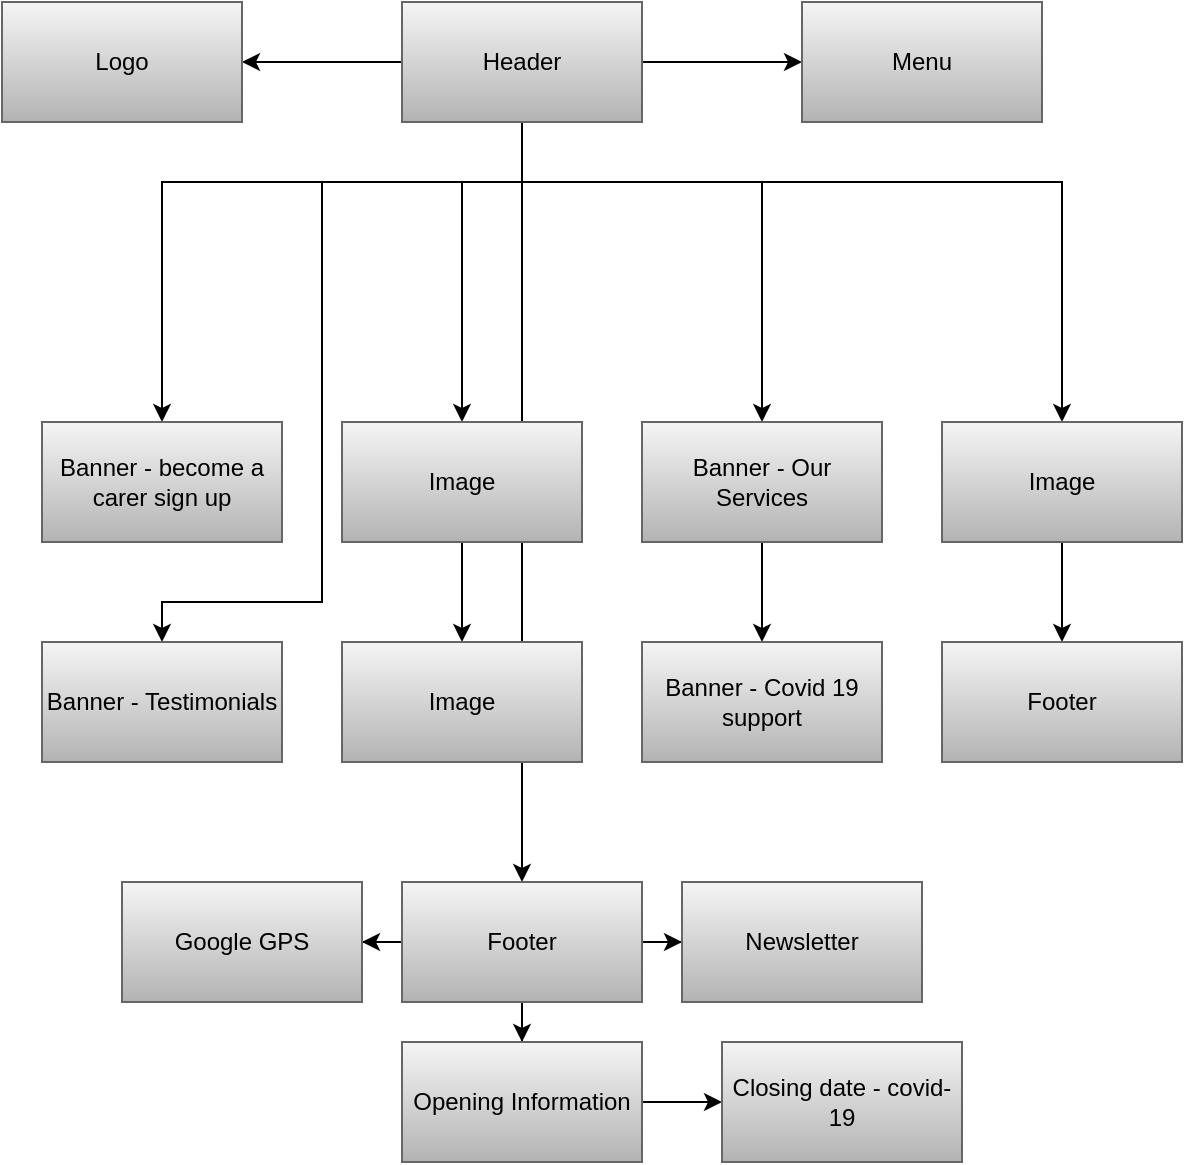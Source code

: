 <mxfile version="13.3.5" type="github"><diagram id="fvErvAjCIJWuFysXJ9wi" name="Page-1"><mxGraphModel dx="1287" dy="736" grid="1" gridSize="10" guides="1" tooltips="1" connect="1" arrows="1" fold="1" page="1" pageScale="1" pageWidth="827" pageHeight="1169" math="0" shadow="0"><root><mxCell id="0"/><mxCell id="1" parent="0"/><mxCell id="TWj9O_y96mQcZ7FyhP2z-3" value="" style="edgeStyle=orthogonalEdgeStyle;rounded=0;orthogonalLoop=1;jettySize=auto;html=1;" edge="1" parent="1" source="TWj9O_y96mQcZ7FyhP2z-1" target="TWj9O_y96mQcZ7FyhP2z-2"><mxGeometry relative="1" as="geometry"/></mxCell><mxCell id="TWj9O_y96mQcZ7FyhP2z-5" value="" style="edgeStyle=orthogonalEdgeStyle;rounded=0;orthogonalLoop=1;jettySize=auto;html=1;" edge="1" parent="1" source="TWj9O_y96mQcZ7FyhP2z-1" target="TWj9O_y96mQcZ7FyhP2z-4"><mxGeometry relative="1" as="geometry"/></mxCell><mxCell id="TWj9O_y96mQcZ7FyhP2z-7" value="" style="edgeStyle=orthogonalEdgeStyle;rounded=0;orthogonalLoop=1;jettySize=auto;html=1;" edge="1" parent="1" source="TWj9O_y96mQcZ7FyhP2z-1" target="TWj9O_y96mQcZ7FyhP2z-6"><mxGeometry relative="1" as="geometry"><Array as="points"><mxPoint x="230" y="230"/><mxPoint x="50" y="230"/></Array></mxGeometry></mxCell><mxCell id="TWj9O_y96mQcZ7FyhP2z-9" style="edgeStyle=orthogonalEdgeStyle;rounded=0;orthogonalLoop=1;jettySize=auto;html=1;" edge="1" parent="1" source="TWj9O_y96mQcZ7FyhP2z-1" target="TWj9O_y96mQcZ7FyhP2z-8"><mxGeometry relative="1" as="geometry"><Array as="points"><mxPoint x="230" y="230"/><mxPoint x="200" y="230"/></Array></mxGeometry></mxCell><mxCell id="TWj9O_y96mQcZ7FyhP2z-19" style="edgeStyle=orthogonalEdgeStyle;rounded=0;orthogonalLoop=1;jettySize=auto;html=1;entryX=0.5;entryY=0;entryDx=0;entryDy=0;" edge="1" parent="1" source="TWj9O_y96mQcZ7FyhP2z-1" target="TWj9O_y96mQcZ7FyhP2z-18"><mxGeometry relative="1" as="geometry"><Array as="points"><mxPoint x="230" y="230"/><mxPoint x="350" y="230"/></Array></mxGeometry></mxCell><mxCell id="TWj9O_y96mQcZ7FyhP2z-21" style="edgeStyle=orthogonalEdgeStyle;rounded=0;orthogonalLoop=1;jettySize=auto;html=1;entryX=0.5;entryY=0;entryDx=0;entryDy=0;" edge="1" parent="1" source="TWj9O_y96mQcZ7FyhP2z-1" target="TWj9O_y96mQcZ7FyhP2z-20"><mxGeometry relative="1" as="geometry"><Array as="points"><mxPoint x="230" y="230"/><mxPoint x="500" y="230"/></Array></mxGeometry></mxCell><mxCell id="TWj9O_y96mQcZ7FyhP2z-25" style="edgeStyle=orthogonalEdgeStyle;rounded=0;orthogonalLoop=1;jettySize=auto;html=1;entryX=0.5;entryY=0;entryDx=0;entryDy=0;" edge="1" parent="1" source="TWj9O_y96mQcZ7FyhP2z-1" target="TWj9O_y96mQcZ7FyhP2z-24"><mxGeometry relative="1" as="geometry"><Array as="points"><mxPoint x="230" y="230"/><mxPoint x="130" y="230"/><mxPoint x="130" y="440"/><mxPoint x="50" y="440"/></Array></mxGeometry></mxCell><mxCell id="TWj9O_y96mQcZ7FyhP2z-33" style="edgeStyle=orthogonalEdgeStyle;rounded=0;orthogonalLoop=1;jettySize=auto;html=1;" edge="1" parent="1" source="TWj9O_y96mQcZ7FyhP2z-1" target="TWj9O_y96mQcZ7FyhP2z-32"><mxGeometry relative="1" as="geometry"/></mxCell><mxCell id="TWj9O_y96mQcZ7FyhP2z-1" value="Header" style="rounded=0;whiteSpace=wrap;html=1;gradientColor=#b3b3b3;fillColor=#f5f5f5;strokeColor=#666666;" vertex="1" parent="1"><mxGeometry x="170" y="140" width="120" height="60" as="geometry"/></mxCell><mxCell id="TWj9O_y96mQcZ7FyhP2z-6" value="Banner - become a carer sign up" style="rounded=0;whiteSpace=wrap;html=1;gradientColor=#b3b3b3;fillColor=#f5f5f5;strokeColor=#666666;" vertex="1" parent="1"><mxGeometry x="-10" y="350" width="120" height="60" as="geometry"/></mxCell><mxCell id="TWj9O_y96mQcZ7FyhP2z-4" value="Logo" style="rounded=0;whiteSpace=wrap;html=1;gradientColor=#b3b3b3;fillColor=#f5f5f5;strokeColor=#666666;" vertex="1" parent="1"><mxGeometry x="-30" y="140" width="120" height="60" as="geometry"/></mxCell><mxCell id="TWj9O_y96mQcZ7FyhP2z-2" value="Menu" style="rounded=0;whiteSpace=wrap;html=1;gradientColor=#b3b3b3;fillColor=#f5f5f5;strokeColor=#666666;" vertex="1" parent="1"><mxGeometry x="370" y="140" width="120" height="60" as="geometry"/></mxCell><mxCell id="TWj9O_y96mQcZ7FyhP2z-27" value="" style="edgeStyle=orthogonalEdgeStyle;rounded=0;orthogonalLoop=1;jettySize=auto;html=1;" edge="1" parent="1" source="TWj9O_y96mQcZ7FyhP2z-8" target="TWj9O_y96mQcZ7FyhP2z-26"><mxGeometry relative="1" as="geometry"/></mxCell><mxCell id="TWj9O_y96mQcZ7FyhP2z-8" value="Image" style="rounded=0;whiteSpace=wrap;html=1;gradientColor=#b3b3b3;fillColor=#f5f5f5;strokeColor=#666666;" vertex="1" parent="1"><mxGeometry x="140" y="350" width="120" height="60" as="geometry"/></mxCell><mxCell id="TWj9O_y96mQcZ7FyhP2z-26" value="Image" style="rounded=0;whiteSpace=wrap;html=1;gradientColor=#b3b3b3;fillColor=#f5f5f5;strokeColor=#666666;" vertex="1" parent="1"><mxGeometry x="140" y="460" width="120" height="60" as="geometry"/></mxCell><mxCell id="TWj9O_y96mQcZ7FyhP2z-29" value="" style="edgeStyle=orthogonalEdgeStyle;rounded=0;orthogonalLoop=1;jettySize=auto;html=1;" edge="1" parent="1" source="TWj9O_y96mQcZ7FyhP2z-18" target="TWj9O_y96mQcZ7FyhP2z-28"><mxGeometry relative="1" as="geometry"/></mxCell><mxCell id="TWj9O_y96mQcZ7FyhP2z-18" value="Banner - Our Services" style="rounded=0;whiteSpace=wrap;html=1;gradientColor=#b3b3b3;fillColor=#f5f5f5;strokeColor=#666666;" vertex="1" parent="1"><mxGeometry x="290" y="350" width="120" height="60" as="geometry"/></mxCell><mxCell id="TWj9O_y96mQcZ7FyhP2z-28" value="Banner - Covid 19 support" style="rounded=0;whiteSpace=wrap;html=1;gradientColor=#b3b3b3;fillColor=#f5f5f5;strokeColor=#666666;" vertex="1" parent="1"><mxGeometry x="290" y="460" width="120" height="60" as="geometry"/></mxCell><mxCell id="TWj9O_y96mQcZ7FyhP2z-31" value="" style="edgeStyle=orthogonalEdgeStyle;rounded=0;orthogonalLoop=1;jettySize=auto;html=1;" edge="1" parent="1" source="TWj9O_y96mQcZ7FyhP2z-20" target="TWj9O_y96mQcZ7FyhP2z-30"><mxGeometry relative="1" as="geometry"/></mxCell><mxCell id="TWj9O_y96mQcZ7FyhP2z-20" value="Image" style="rounded=0;whiteSpace=wrap;html=1;gradientColor=#b3b3b3;fillColor=#f5f5f5;strokeColor=#666666;" vertex="1" parent="1"><mxGeometry x="440" y="350" width="120" height="60" as="geometry"/></mxCell><mxCell id="TWj9O_y96mQcZ7FyhP2z-30" value="Footer" style="rounded=0;whiteSpace=wrap;html=1;gradientColor=#b3b3b3;fillColor=#f5f5f5;strokeColor=#666666;" vertex="1" parent="1"><mxGeometry x="440" y="460" width="120" height="60" as="geometry"/></mxCell><mxCell id="TWj9O_y96mQcZ7FyhP2z-24" value="Banner - Testimonials" style="rounded=0;whiteSpace=wrap;html=1;gradientColor=#b3b3b3;fillColor=#f5f5f5;strokeColor=#666666;" vertex="1" parent="1"><mxGeometry x="-10" y="460" width="120" height="60" as="geometry"/></mxCell><mxCell id="TWj9O_y96mQcZ7FyhP2z-35" value="" style="edgeStyle=orthogonalEdgeStyle;rounded=0;orthogonalLoop=1;jettySize=auto;html=1;" edge="1" parent="1" source="TWj9O_y96mQcZ7FyhP2z-32" target="TWj9O_y96mQcZ7FyhP2z-34"><mxGeometry relative="1" as="geometry"/></mxCell><mxCell id="TWj9O_y96mQcZ7FyhP2z-37" value="" style="edgeStyle=orthogonalEdgeStyle;rounded=0;orthogonalLoop=1;jettySize=auto;html=1;" edge="1" parent="1" source="TWj9O_y96mQcZ7FyhP2z-32" target="TWj9O_y96mQcZ7FyhP2z-36"><mxGeometry relative="1" as="geometry"/></mxCell><mxCell id="TWj9O_y96mQcZ7FyhP2z-39" value="" style="edgeStyle=orthogonalEdgeStyle;rounded=0;orthogonalLoop=1;jettySize=auto;html=1;" edge="1" parent="1" source="TWj9O_y96mQcZ7FyhP2z-32" target="TWj9O_y96mQcZ7FyhP2z-38"><mxGeometry relative="1" as="geometry"/></mxCell><mxCell id="TWj9O_y96mQcZ7FyhP2z-32" value="Footer" style="rounded=0;whiteSpace=wrap;html=1;gradientColor=#b3b3b3;fillColor=#f5f5f5;strokeColor=#666666;" vertex="1" parent="1"><mxGeometry x="170" y="580" width="120" height="60" as="geometry"/></mxCell><mxCell id="TWj9O_y96mQcZ7FyhP2z-38" value="Google GPS" style="rounded=0;whiteSpace=wrap;html=1;gradientColor=#b3b3b3;fillColor=#f5f5f5;strokeColor=#666666;" vertex="1" parent="1"><mxGeometry x="30" y="580" width="120" height="60" as="geometry"/></mxCell><mxCell id="TWj9O_y96mQcZ7FyhP2z-42" value="" style="edgeStyle=orthogonalEdgeStyle;rounded=0;orthogonalLoop=1;jettySize=auto;html=1;" edge="1" parent="1" source="TWj9O_y96mQcZ7FyhP2z-36" target="TWj9O_y96mQcZ7FyhP2z-41"><mxGeometry relative="1" as="geometry"/></mxCell><mxCell id="TWj9O_y96mQcZ7FyhP2z-36" value="Opening Information" style="rounded=0;whiteSpace=wrap;html=1;gradientColor=#b3b3b3;fillColor=#f5f5f5;strokeColor=#666666;" vertex="1" parent="1"><mxGeometry x="170" y="660" width="120" height="60" as="geometry"/></mxCell><mxCell id="TWj9O_y96mQcZ7FyhP2z-34" value="Newsletter" style="rounded=0;whiteSpace=wrap;html=1;gradientColor=#b3b3b3;fillColor=#f5f5f5;strokeColor=#666666;" vertex="1" parent="1"><mxGeometry x="310" y="580" width="120" height="60" as="geometry"/></mxCell><mxCell id="TWj9O_y96mQcZ7FyhP2z-41" value="Closing date - covid-19" style="rounded=0;whiteSpace=wrap;html=1;gradientColor=#b3b3b3;fillColor=#f5f5f5;strokeColor=#666666;" vertex="1" parent="1"><mxGeometry x="330" y="660" width="120" height="60" as="geometry"/></mxCell></root></mxGraphModel></diagram></mxfile>